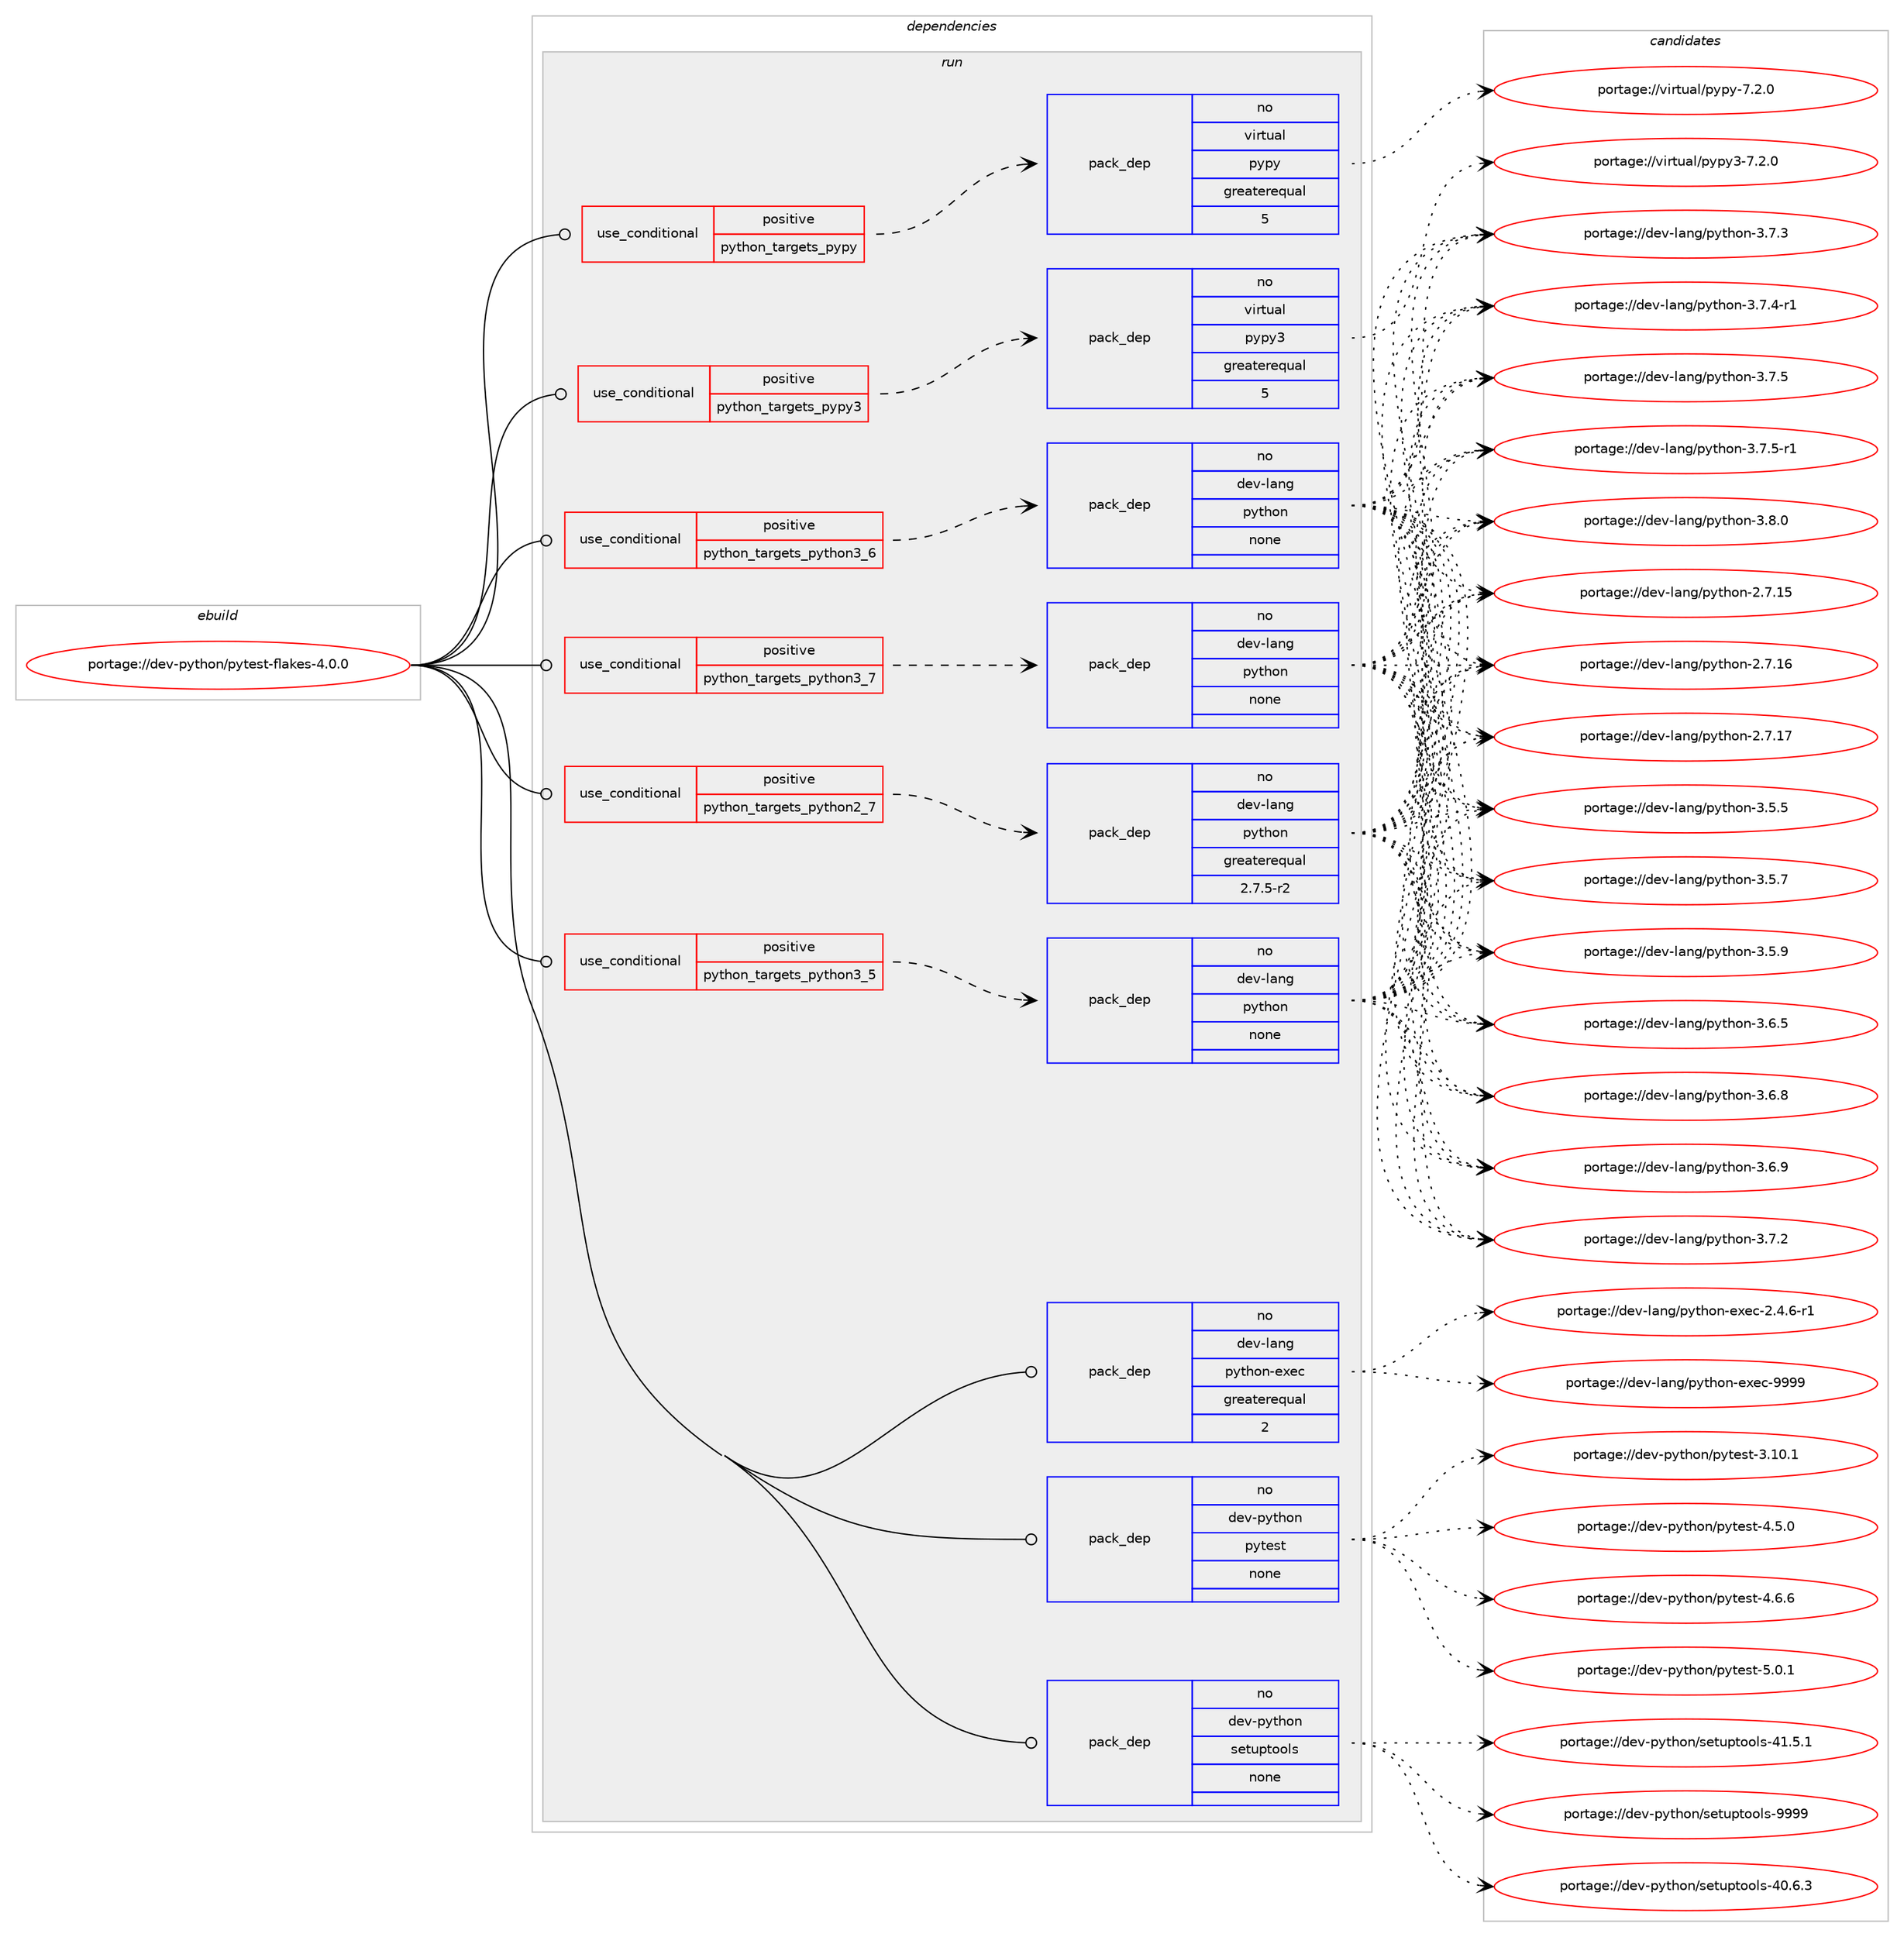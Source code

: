 digraph prolog {

# *************
# Graph options
# *************

newrank=true;
concentrate=true;
compound=true;
graph [rankdir=LR,fontname=Helvetica,fontsize=10,ranksep=1.5];#, ranksep=2.5, nodesep=0.2];
edge  [arrowhead=vee];
node  [fontname=Helvetica,fontsize=10];

# **********
# The ebuild
# **********

subgraph cluster_leftcol {
color=gray;
rank=same;
label=<<i>ebuild</i>>;
id [label="portage://dev-python/pytest-flakes-4.0.0", color=red, width=4, href="../dev-python/pytest-flakes-4.0.0.svg"];
}

# ****************
# The dependencies
# ****************

subgraph cluster_midcol {
color=gray;
label=<<i>dependencies</i>>;
subgraph cluster_compile {
fillcolor="#eeeeee";
style=filled;
label=<<i>compile</i>>;
}
subgraph cluster_compileandrun {
fillcolor="#eeeeee";
style=filled;
label=<<i>compile and run</i>>;
}
subgraph cluster_run {
fillcolor="#eeeeee";
style=filled;
label=<<i>run</i>>;
subgraph cond36348 {
dependency164455 [label=<<TABLE BORDER="0" CELLBORDER="1" CELLSPACING="0" CELLPADDING="4"><TR><TD ROWSPAN="3" CELLPADDING="10">use_conditional</TD></TR><TR><TD>positive</TD></TR><TR><TD>python_targets_pypy</TD></TR></TABLE>>, shape=none, color=red];
subgraph pack124720 {
dependency164456 [label=<<TABLE BORDER="0" CELLBORDER="1" CELLSPACING="0" CELLPADDING="4" WIDTH="220"><TR><TD ROWSPAN="6" CELLPADDING="30">pack_dep</TD></TR><TR><TD WIDTH="110">no</TD></TR><TR><TD>virtual</TD></TR><TR><TD>pypy</TD></TR><TR><TD>greaterequal</TD></TR><TR><TD>5</TD></TR></TABLE>>, shape=none, color=blue];
}
dependency164455:e -> dependency164456:w [weight=20,style="dashed",arrowhead="vee"];
}
id:e -> dependency164455:w [weight=20,style="solid",arrowhead="odot"];
subgraph cond36349 {
dependency164457 [label=<<TABLE BORDER="0" CELLBORDER="1" CELLSPACING="0" CELLPADDING="4"><TR><TD ROWSPAN="3" CELLPADDING="10">use_conditional</TD></TR><TR><TD>positive</TD></TR><TR><TD>python_targets_pypy3</TD></TR></TABLE>>, shape=none, color=red];
subgraph pack124721 {
dependency164458 [label=<<TABLE BORDER="0" CELLBORDER="1" CELLSPACING="0" CELLPADDING="4" WIDTH="220"><TR><TD ROWSPAN="6" CELLPADDING="30">pack_dep</TD></TR><TR><TD WIDTH="110">no</TD></TR><TR><TD>virtual</TD></TR><TR><TD>pypy3</TD></TR><TR><TD>greaterequal</TD></TR><TR><TD>5</TD></TR></TABLE>>, shape=none, color=blue];
}
dependency164457:e -> dependency164458:w [weight=20,style="dashed",arrowhead="vee"];
}
id:e -> dependency164457:w [weight=20,style="solid",arrowhead="odot"];
subgraph cond36350 {
dependency164459 [label=<<TABLE BORDER="0" CELLBORDER="1" CELLSPACING="0" CELLPADDING="4"><TR><TD ROWSPAN="3" CELLPADDING="10">use_conditional</TD></TR><TR><TD>positive</TD></TR><TR><TD>python_targets_python2_7</TD></TR></TABLE>>, shape=none, color=red];
subgraph pack124722 {
dependency164460 [label=<<TABLE BORDER="0" CELLBORDER="1" CELLSPACING="0" CELLPADDING="4" WIDTH="220"><TR><TD ROWSPAN="6" CELLPADDING="30">pack_dep</TD></TR><TR><TD WIDTH="110">no</TD></TR><TR><TD>dev-lang</TD></TR><TR><TD>python</TD></TR><TR><TD>greaterequal</TD></TR><TR><TD>2.7.5-r2</TD></TR></TABLE>>, shape=none, color=blue];
}
dependency164459:e -> dependency164460:w [weight=20,style="dashed",arrowhead="vee"];
}
id:e -> dependency164459:w [weight=20,style="solid",arrowhead="odot"];
subgraph cond36351 {
dependency164461 [label=<<TABLE BORDER="0" CELLBORDER="1" CELLSPACING="0" CELLPADDING="4"><TR><TD ROWSPAN="3" CELLPADDING="10">use_conditional</TD></TR><TR><TD>positive</TD></TR><TR><TD>python_targets_python3_5</TD></TR></TABLE>>, shape=none, color=red];
subgraph pack124723 {
dependency164462 [label=<<TABLE BORDER="0" CELLBORDER="1" CELLSPACING="0" CELLPADDING="4" WIDTH="220"><TR><TD ROWSPAN="6" CELLPADDING="30">pack_dep</TD></TR><TR><TD WIDTH="110">no</TD></TR><TR><TD>dev-lang</TD></TR><TR><TD>python</TD></TR><TR><TD>none</TD></TR><TR><TD></TD></TR></TABLE>>, shape=none, color=blue];
}
dependency164461:e -> dependency164462:w [weight=20,style="dashed",arrowhead="vee"];
}
id:e -> dependency164461:w [weight=20,style="solid",arrowhead="odot"];
subgraph cond36352 {
dependency164463 [label=<<TABLE BORDER="0" CELLBORDER="1" CELLSPACING="0" CELLPADDING="4"><TR><TD ROWSPAN="3" CELLPADDING="10">use_conditional</TD></TR><TR><TD>positive</TD></TR><TR><TD>python_targets_python3_6</TD></TR></TABLE>>, shape=none, color=red];
subgraph pack124724 {
dependency164464 [label=<<TABLE BORDER="0" CELLBORDER="1" CELLSPACING="0" CELLPADDING="4" WIDTH="220"><TR><TD ROWSPAN="6" CELLPADDING="30">pack_dep</TD></TR><TR><TD WIDTH="110">no</TD></TR><TR><TD>dev-lang</TD></TR><TR><TD>python</TD></TR><TR><TD>none</TD></TR><TR><TD></TD></TR></TABLE>>, shape=none, color=blue];
}
dependency164463:e -> dependency164464:w [weight=20,style="dashed",arrowhead="vee"];
}
id:e -> dependency164463:w [weight=20,style="solid",arrowhead="odot"];
subgraph cond36353 {
dependency164465 [label=<<TABLE BORDER="0" CELLBORDER="1" CELLSPACING="0" CELLPADDING="4"><TR><TD ROWSPAN="3" CELLPADDING="10">use_conditional</TD></TR><TR><TD>positive</TD></TR><TR><TD>python_targets_python3_7</TD></TR></TABLE>>, shape=none, color=red];
subgraph pack124725 {
dependency164466 [label=<<TABLE BORDER="0" CELLBORDER="1" CELLSPACING="0" CELLPADDING="4" WIDTH="220"><TR><TD ROWSPAN="6" CELLPADDING="30">pack_dep</TD></TR><TR><TD WIDTH="110">no</TD></TR><TR><TD>dev-lang</TD></TR><TR><TD>python</TD></TR><TR><TD>none</TD></TR><TR><TD></TD></TR></TABLE>>, shape=none, color=blue];
}
dependency164465:e -> dependency164466:w [weight=20,style="dashed",arrowhead="vee"];
}
id:e -> dependency164465:w [weight=20,style="solid",arrowhead="odot"];
subgraph pack124726 {
dependency164467 [label=<<TABLE BORDER="0" CELLBORDER="1" CELLSPACING="0" CELLPADDING="4" WIDTH="220"><TR><TD ROWSPAN="6" CELLPADDING="30">pack_dep</TD></TR><TR><TD WIDTH="110">no</TD></TR><TR><TD>dev-lang</TD></TR><TR><TD>python-exec</TD></TR><TR><TD>greaterequal</TD></TR><TR><TD>2</TD></TR></TABLE>>, shape=none, color=blue];
}
id:e -> dependency164467:w [weight=20,style="solid",arrowhead="odot"];
subgraph pack124727 {
dependency164468 [label=<<TABLE BORDER="0" CELLBORDER="1" CELLSPACING="0" CELLPADDING="4" WIDTH="220"><TR><TD ROWSPAN="6" CELLPADDING="30">pack_dep</TD></TR><TR><TD WIDTH="110">no</TD></TR><TR><TD>dev-python</TD></TR><TR><TD>pytest</TD></TR><TR><TD>none</TD></TR><TR><TD></TD></TR></TABLE>>, shape=none, color=blue];
}
id:e -> dependency164468:w [weight=20,style="solid",arrowhead="odot"];
subgraph pack124728 {
dependency164469 [label=<<TABLE BORDER="0" CELLBORDER="1" CELLSPACING="0" CELLPADDING="4" WIDTH="220"><TR><TD ROWSPAN="6" CELLPADDING="30">pack_dep</TD></TR><TR><TD WIDTH="110">no</TD></TR><TR><TD>dev-python</TD></TR><TR><TD>setuptools</TD></TR><TR><TD>none</TD></TR><TR><TD></TD></TR></TABLE>>, shape=none, color=blue];
}
id:e -> dependency164469:w [weight=20,style="solid",arrowhead="odot"];
}
}

# **************
# The candidates
# **************

subgraph cluster_choices {
rank=same;
color=gray;
label=<<i>candidates</i>>;

subgraph choice124720 {
color=black;
nodesep=1;
choiceportage1181051141161179710847112121112121455546504648 [label="portage://virtual/pypy-7.2.0", color=red, width=4,href="../virtual/pypy-7.2.0.svg"];
dependency164456:e -> choiceportage1181051141161179710847112121112121455546504648:w [style=dotted,weight="100"];
}
subgraph choice124721 {
color=black;
nodesep=1;
choiceportage118105114116117971084711212111212151455546504648 [label="portage://virtual/pypy3-7.2.0", color=red, width=4,href="../virtual/pypy3-7.2.0.svg"];
dependency164458:e -> choiceportage118105114116117971084711212111212151455546504648:w [style=dotted,weight="100"];
}
subgraph choice124722 {
color=black;
nodesep=1;
choiceportage10010111845108971101034711212111610411111045504655464953 [label="portage://dev-lang/python-2.7.15", color=red, width=4,href="../dev-lang/python-2.7.15.svg"];
choiceportage10010111845108971101034711212111610411111045504655464954 [label="portage://dev-lang/python-2.7.16", color=red, width=4,href="../dev-lang/python-2.7.16.svg"];
choiceportage10010111845108971101034711212111610411111045504655464955 [label="portage://dev-lang/python-2.7.17", color=red, width=4,href="../dev-lang/python-2.7.17.svg"];
choiceportage100101118451089711010347112121116104111110455146534653 [label="portage://dev-lang/python-3.5.5", color=red, width=4,href="../dev-lang/python-3.5.5.svg"];
choiceportage100101118451089711010347112121116104111110455146534655 [label="portage://dev-lang/python-3.5.7", color=red, width=4,href="../dev-lang/python-3.5.7.svg"];
choiceportage100101118451089711010347112121116104111110455146534657 [label="portage://dev-lang/python-3.5.9", color=red, width=4,href="../dev-lang/python-3.5.9.svg"];
choiceportage100101118451089711010347112121116104111110455146544653 [label="portage://dev-lang/python-3.6.5", color=red, width=4,href="../dev-lang/python-3.6.5.svg"];
choiceportage100101118451089711010347112121116104111110455146544656 [label="portage://dev-lang/python-3.6.8", color=red, width=4,href="../dev-lang/python-3.6.8.svg"];
choiceportage100101118451089711010347112121116104111110455146544657 [label="portage://dev-lang/python-3.6.9", color=red, width=4,href="../dev-lang/python-3.6.9.svg"];
choiceportage100101118451089711010347112121116104111110455146554650 [label="portage://dev-lang/python-3.7.2", color=red, width=4,href="../dev-lang/python-3.7.2.svg"];
choiceportage100101118451089711010347112121116104111110455146554651 [label="portage://dev-lang/python-3.7.3", color=red, width=4,href="../dev-lang/python-3.7.3.svg"];
choiceportage1001011184510897110103471121211161041111104551465546524511449 [label="portage://dev-lang/python-3.7.4-r1", color=red, width=4,href="../dev-lang/python-3.7.4-r1.svg"];
choiceportage100101118451089711010347112121116104111110455146554653 [label="portage://dev-lang/python-3.7.5", color=red, width=4,href="../dev-lang/python-3.7.5.svg"];
choiceportage1001011184510897110103471121211161041111104551465546534511449 [label="portage://dev-lang/python-3.7.5-r1", color=red, width=4,href="../dev-lang/python-3.7.5-r1.svg"];
choiceportage100101118451089711010347112121116104111110455146564648 [label="portage://dev-lang/python-3.8.0", color=red, width=4,href="../dev-lang/python-3.8.0.svg"];
dependency164460:e -> choiceportage10010111845108971101034711212111610411111045504655464953:w [style=dotted,weight="100"];
dependency164460:e -> choiceportage10010111845108971101034711212111610411111045504655464954:w [style=dotted,weight="100"];
dependency164460:e -> choiceportage10010111845108971101034711212111610411111045504655464955:w [style=dotted,weight="100"];
dependency164460:e -> choiceportage100101118451089711010347112121116104111110455146534653:w [style=dotted,weight="100"];
dependency164460:e -> choiceportage100101118451089711010347112121116104111110455146534655:w [style=dotted,weight="100"];
dependency164460:e -> choiceportage100101118451089711010347112121116104111110455146534657:w [style=dotted,weight="100"];
dependency164460:e -> choiceportage100101118451089711010347112121116104111110455146544653:w [style=dotted,weight="100"];
dependency164460:e -> choiceportage100101118451089711010347112121116104111110455146544656:w [style=dotted,weight="100"];
dependency164460:e -> choiceportage100101118451089711010347112121116104111110455146544657:w [style=dotted,weight="100"];
dependency164460:e -> choiceportage100101118451089711010347112121116104111110455146554650:w [style=dotted,weight="100"];
dependency164460:e -> choiceportage100101118451089711010347112121116104111110455146554651:w [style=dotted,weight="100"];
dependency164460:e -> choiceportage1001011184510897110103471121211161041111104551465546524511449:w [style=dotted,weight="100"];
dependency164460:e -> choiceportage100101118451089711010347112121116104111110455146554653:w [style=dotted,weight="100"];
dependency164460:e -> choiceportage1001011184510897110103471121211161041111104551465546534511449:w [style=dotted,weight="100"];
dependency164460:e -> choiceportage100101118451089711010347112121116104111110455146564648:w [style=dotted,weight="100"];
}
subgraph choice124723 {
color=black;
nodesep=1;
choiceportage10010111845108971101034711212111610411111045504655464953 [label="portage://dev-lang/python-2.7.15", color=red, width=4,href="../dev-lang/python-2.7.15.svg"];
choiceportage10010111845108971101034711212111610411111045504655464954 [label="portage://dev-lang/python-2.7.16", color=red, width=4,href="../dev-lang/python-2.7.16.svg"];
choiceportage10010111845108971101034711212111610411111045504655464955 [label="portage://dev-lang/python-2.7.17", color=red, width=4,href="../dev-lang/python-2.7.17.svg"];
choiceportage100101118451089711010347112121116104111110455146534653 [label="portage://dev-lang/python-3.5.5", color=red, width=4,href="../dev-lang/python-3.5.5.svg"];
choiceportage100101118451089711010347112121116104111110455146534655 [label="portage://dev-lang/python-3.5.7", color=red, width=4,href="../dev-lang/python-3.5.7.svg"];
choiceportage100101118451089711010347112121116104111110455146534657 [label="portage://dev-lang/python-3.5.9", color=red, width=4,href="../dev-lang/python-3.5.9.svg"];
choiceportage100101118451089711010347112121116104111110455146544653 [label="portage://dev-lang/python-3.6.5", color=red, width=4,href="../dev-lang/python-3.6.5.svg"];
choiceportage100101118451089711010347112121116104111110455146544656 [label="portage://dev-lang/python-3.6.8", color=red, width=4,href="../dev-lang/python-3.6.8.svg"];
choiceportage100101118451089711010347112121116104111110455146544657 [label="portage://dev-lang/python-3.6.9", color=red, width=4,href="../dev-lang/python-3.6.9.svg"];
choiceportage100101118451089711010347112121116104111110455146554650 [label="portage://dev-lang/python-3.7.2", color=red, width=4,href="../dev-lang/python-3.7.2.svg"];
choiceportage100101118451089711010347112121116104111110455146554651 [label="portage://dev-lang/python-3.7.3", color=red, width=4,href="../dev-lang/python-3.7.3.svg"];
choiceportage1001011184510897110103471121211161041111104551465546524511449 [label="portage://dev-lang/python-3.7.4-r1", color=red, width=4,href="../dev-lang/python-3.7.4-r1.svg"];
choiceportage100101118451089711010347112121116104111110455146554653 [label="portage://dev-lang/python-3.7.5", color=red, width=4,href="../dev-lang/python-3.7.5.svg"];
choiceportage1001011184510897110103471121211161041111104551465546534511449 [label="portage://dev-lang/python-3.7.5-r1", color=red, width=4,href="../dev-lang/python-3.7.5-r1.svg"];
choiceportage100101118451089711010347112121116104111110455146564648 [label="portage://dev-lang/python-3.8.0", color=red, width=4,href="../dev-lang/python-3.8.0.svg"];
dependency164462:e -> choiceportage10010111845108971101034711212111610411111045504655464953:w [style=dotted,weight="100"];
dependency164462:e -> choiceportage10010111845108971101034711212111610411111045504655464954:w [style=dotted,weight="100"];
dependency164462:e -> choiceportage10010111845108971101034711212111610411111045504655464955:w [style=dotted,weight="100"];
dependency164462:e -> choiceportage100101118451089711010347112121116104111110455146534653:w [style=dotted,weight="100"];
dependency164462:e -> choiceportage100101118451089711010347112121116104111110455146534655:w [style=dotted,weight="100"];
dependency164462:e -> choiceportage100101118451089711010347112121116104111110455146534657:w [style=dotted,weight="100"];
dependency164462:e -> choiceportage100101118451089711010347112121116104111110455146544653:w [style=dotted,weight="100"];
dependency164462:e -> choiceportage100101118451089711010347112121116104111110455146544656:w [style=dotted,weight="100"];
dependency164462:e -> choiceportage100101118451089711010347112121116104111110455146544657:w [style=dotted,weight="100"];
dependency164462:e -> choiceportage100101118451089711010347112121116104111110455146554650:w [style=dotted,weight="100"];
dependency164462:e -> choiceportage100101118451089711010347112121116104111110455146554651:w [style=dotted,weight="100"];
dependency164462:e -> choiceportage1001011184510897110103471121211161041111104551465546524511449:w [style=dotted,weight="100"];
dependency164462:e -> choiceportage100101118451089711010347112121116104111110455146554653:w [style=dotted,weight="100"];
dependency164462:e -> choiceportage1001011184510897110103471121211161041111104551465546534511449:w [style=dotted,weight="100"];
dependency164462:e -> choiceportage100101118451089711010347112121116104111110455146564648:w [style=dotted,weight="100"];
}
subgraph choice124724 {
color=black;
nodesep=1;
choiceportage10010111845108971101034711212111610411111045504655464953 [label="portage://dev-lang/python-2.7.15", color=red, width=4,href="../dev-lang/python-2.7.15.svg"];
choiceportage10010111845108971101034711212111610411111045504655464954 [label="portage://dev-lang/python-2.7.16", color=red, width=4,href="../dev-lang/python-2.7.16.svg"];
choiceportage10010111845108971101034711212111610411111045504655464955 [label="portage://dev-lang/python-2.7.17", color=red, width=4,href="../dev-lang/python-2.7.17.svg"];
choiceportage100101118451089711010347112121116104111110455146534653 [label="portage://dev-lang/python-3.5.5", color=red, width=4,href="../dev-lang/python-3.5.5.svg"];
choiceportage100101118451089711010347112121116104111110455146534655 [label="portage://dev-lang/python-3.5.7", color=red, width=4,href="../dev-lang/python-3.5.7.svg"];
choiceportage100101118451089711010347112121116104111110455146534657 [label="portage://dev-lang/python-3.5.9", color=red, width=4,href="../dev-lang/python-3.5.9.svg"];
choiceportage100101118451089711010347112121116104111110455146544653 [label="portage://dev-lang/python-3.6.5", color=red, width=4,href="../dev-lang/python-3.6.5.svg"];
choiceportage100101118451089711010347112121116104111110455146544656 [label="portage://dev-lang/python-3.6.8", color=red, width=4,href="../dev-lang/python-3.6.8.svg"];
choiceportage100101118451089711010347112121116104111110455146544657 [label="portage://dev-lang/python-3.6.9", color=red, width=4,href="../dev-lang/python-3.6.9.svg"];
choiceportage100101118451089711010347112121116104111110455146554650 [label="portage://dev-lang/python-3.7.2", color=red, width=4,href="../dev-lang/python-3.7.2.svg"];
choiceportage100101118451089711010347112121116104111110455146554651 [label="portage://dev-lang/python-3.7.3", color=red, width=4,href="../dev-lang/python-3.7.3.svg"];
choiceportage1001011184510897110103471121211161041111104551465546524511449 [label="portage://dev-lang/python-3.7.4-r1", color=red, width=4,href="../dev-lang/python-3.7.4-r1.svg"];
choiceportage100101118451089711010347112121116104111110455146554653 [label="portage://dev-lang/python-3.7.5", color=red, width=4,href="../dev-lang/python-3.7.5.svg"];
choiceportage1001011184510897110103471121211161041111104551465546534511449 [label="portage://dev-lang/python-3.7.5-r1", color=red, width=4,href="../dev-lang/python-3.7.5-r1.svg"];
choiceportage100101118451089711010347112121116104111110455146564648 [label="portage://dev-lang/python-3.8.0", color=red, width=4,href="../dev-lang/python-3.8.0.svg"];
dependency164464:e -> choiceportage10010111845108971101034711212111610411111045504655464953:w [style=dotted,weight="100"];
dependency164464:e -> choiceportage10010111845108971101034711212111610411111045504655464954:w [style=dotted,weight="100"];
dependency164464:e -> choiceportage10010111845108971101034711212111610411111045504655464955:w [style=dotted,weight="100"];
dependency164464:e -> choiceportage100101118451089711010347112121116104111110455146534653:w [style=dotted,weight="100"];
dependency164464:e -> choiceportage100101118451089711010347112121116104111110455146534655:w [style=dotted,weight="100"];
dependency164464:e -> choiceportage100101118451089711010347112121116104111110455146534657:w [style=dotted,weight="100"];
dependency164464:e -> choiceportage100101118451089711010347112121116104111110455146544653:w [style=dotted,weight="100"];
dependency164464:e -> choiceportage100101118451089711010347112121116104111110455146544656:w [style=dotted,weight="100"];
dependency164464:e -> choiceportage100101118451089711010347112121116104111110455146544657:w [style=dotted,weight="100"];
dependency164464:e -> choiceportage100101118451089711010347112121116104111110455146554650:w [style=dotted,weight="100"];
dependency164464:e -> choiceportage100101118451089711010347112121116104111110455146554651:w [style=dotted,weight="100"];
dependency164464:e -> choiceportage1001011184510897110103471121211161041111104551465546524511449:w [style=dotted,weight="100"];
dependency164464:e -> choiceportage100101118451089711010347112121116104111110455146554653:w [style=dotted,weight="100"];
dependency164464:e -> choiceportage1001011184510897110103471121211161041111104551465546534511449:w [style=dotted,weight="100"];
dependency164464:e -> choiceportage100101118451089711010347112121116104111110455146564648:w [style=dotted,weight="100"];
}
subgraph choice124725 {
color=black;
nodesep=1;
choiceportage10010111845108971101034711212111610411111045504655464953 [label="portage://dev-lang/python-2.7.15", color=red, width=4,href="../dev-lang/python-2.7.15.svg"];
choiceportage10010111845108971101034711212111610411111045504655464954 [label="portage://dev-lang/python-2.7.16", color=red, width=4,href="../dev-lang/python-2.7.16.svg"];
choiceportage10010111845108971101034711212111610411111045504655464955 [label="portage://dev-lang/python-2.7.17", color=red, width=4,href="../dev-lang/python-2.7.17.svg"];
choiceportage100101118451089711010347112121116104111110455146534653 [label="portage://dev-lang/python-3.5.5", color=red, width=4,href="../dev-lang/python-3.5.5.svg"];
choiceportage100101118451089711010347112121116104111110455146534655 [label="portage://dev-lang/python-3.5.7", color=red, width=4,href="../dev-lang/python-3.5.7.svg"];
choiceportage100101118451089711010347112121116104111110455146534657 [label="portage://dev-lang/python-3.5.9", color=red, width=4,href="../dev-lang/python-3.5.9.svg"];
choiceportage100101118451089711010347112121116104111110455146544653 [label="portage://dev-lang/python-3.6.5", color=red, width=4,href="../dev-lang/python-3.6.5.svg"];
choiceportage100101118451089711010347112121116104111110455146544656 [label="portage://dev-lang/python-3.6.8", color=red, width=4,href="../dev-lang/python-3.6.8.svg"];
choiceportage100101118451089711010347112121116104111110455146544657 [label="portage://dev-lang/python-3.6.9", color=red, width=4,href="../dev-lang/python-3.6.9.svg"];
choiceportage100101118451089711010347112121116104111110455146554650 [label="portage://dev-lang/python-3.7.2", color=red, width=4,href="../dev-lang/python-3.7.2.svg"];
choiceportage100101118451089711010347112121116104111110455146554651 [label="portage://dev-lang/python-3.7.3", color=red, width=4,href="../dev-lang/python-3.7.3.svg"];
choiceportage1001011184510897110103471121211161041111104551465546524511449 [label="portage://dev-lang/python-3.7.4-r1", color=red, width=4,href="../dev-lang/python-3.7.4-r1.svg"];
choiceportage100101118451089711010347112121116104111110455146554653 [label="portage://dev-lang/python-3.7.5", color=red, width=4,href="../dev-lang/python-3.7.5.svg"];
choiceportage1001011184510897110103471121211161041111104551465546534511449 [label="portage://dev-lang/python-3.7.5-r1", color=red, width=4,href="../dev-lang/python-3.7.5-r1.svg"];
choiceportage100101118451089711010347112121116104111110455146564648 [label="portage://dev-lang/python-3.8.0", color=red, width=4,href="../dev-lang/python-3.8.0.svg"];
dependency164466:e -> choiceportage10010111845108971101034711212111610411111045504655464953:w [style=dotted,weight="100"];
dependency164466:e -> choiceportage10010111845108971101034711212111610411111045504655464954:w [style=dotted,weight="100"];
dependency164466:e -> choiceportage10010111845108971101034711212111610411111045504655464955:w [style=dotted,weight="100"];
dependency164466:e -> choiceportage100101118451089711010347112121116104111110455146534653:w [style=dotted,weight="100"];
dependency164466:e -> choiceportage100101118451089711010347112121116104111110455146534655:w [style=dotted,weight="100"];
dependency164466:e -> choiceportage100101118451089711010347112121116104111110455146534657:w [style=dotted,weight="100"];
dependency164466:e -> choiceportage100101118451089711010347112121116104111110455146544653:w [style=dotted,weight="100"];
dependency164466:e -> choiceportage100101118451089711010347112121116104111110455146544656:w [style=dotted,weight="100"];
dependency164466:e -> choiceportage100101118451089711010347112121116104111110455146544657:w [style=dotted,weight="100"];
dependency164466:e -> choiceportage100101118451089711010347112121116104111110455146554650:w [style=dotted,weight="100"];
dependency164466:e -> choiceportage100101118451089711010347112121116104111110455146554651:w [style=dotted,weight="100"];
dependency164466:e -> choiceportage1001011184510897110103471121211161041111104551465546524511449:w [style=dotted,weight="100"];
dependency164466:e -> choiceportage100101118451089711010347112121116104111110455146554653:w [style=dotted,weight="100"];
dependency164466:e -> choiceportage1001011184510897110103471121211161041111104551465546534511449:w [style=dotted,weight="100"];
dependency164466:e -> choiceportage100101118451089711010347112121116104111110455146564648:w [style=dotted,weight="100"];
}
subgraph choice124726 {
color=black;
nodesep=1;
choiceportage10010111845108971101034711212111610411111045101120101994550465246544511449 [label="portage://dev-lang/python-exec-2.4.6-r1", color=red, width=4,href="../dev-lang/python-exec-2.4.6-r1.svg"];
choiceportage10010111845108971101034711212111610411111045101120101994557575757 [label="portage://dev-lang/python-exec-9999", color=red, width=4,href="../dev-lang/python-exec-9999.svg"];
dependency164467:e -> choiceportage10010111845108971101034711212111610411111045101120101994550465246544511449:w [style=dotted,weight="100"];
dependency164467:e -> choiceportage10010111845108971101034711212111610411111045101120101994557575757:w [style=dotted,weight="100"];
}
subgraph choice124727 {
color=black;
nodesep=1;
choiceportage100101118451121211161041111104711212111610111511645514649484649 [label="portage://dev-python/pytest-3.10.1", color=red, width=4,href="../dev-python/pytest-3.10.1.svg"];
choiceportage1001011184511212111610411111047112121116101115116455246534648 [label="portage://dev-python/pytest-4.5.0", color=red, width=4,href="../dev-python/pytest-4.5.0.svg"];
choiceportage1001011184511212111610411111047112121116101115116455246544654 [label="portage://dev-python/pytest-4.6.6", color=red, width=4,href="../dev-python/pytest-4.6.6.svg"];
choiceportage1001011184511212111610411111047112121116101115116455346484649 [label="portage://dev-python/pytest-5.0.1", color=red, width=4,href="../dev-python/pytest-5.0.1.svg"];
dependency164468:e -> choiceportage100101118451121211161041111104711212111610111511645514649484649:w [style=dotted,weight="100"];
dependency164468:e -> choiceportage1001011184511212111610411111047112121116101115116455246534648:w [style=dotted,weight="100"];
dependency164468:e -> choiceportage1001011184511212111610411111047112121116101115116455246544654:w [style=dotted,weight="100"];
dependency164468:e -> choiceportage1001011184511212111610411111047112121116101115116455346484649:w [style=dotted,weight="100"];
}
subgraph choice124728 {
color=black;
nodesep=1;
choiceportage100101118451121211161041111104711510111611711211611111110811545524846544651 [label="portage://dev-python/setuptools-40.6.3", color=red, width=4,href="../dev-python/setuptools-40.6.3.svg"];
choiceportage100101118451121211161041111104711510111611711211611111110811545524946534649 [label="portage://dev-python/setuptools-41.5.1", color=red, width=4,href="../dev-python/setuptools-41.5.1.svg"];
choiceportage10010111845112121116104111110471151011161171121161111111081154557575757 [label="portage://dev-python/setuptools-9999", color=red, width=4,href="../dev-python/setuptools-9999.svg"];
dependency164469:e -> choiceportage100101118451121211161041111104711510111611711211611111110811545524846544651:w [style=dotted,weight="100"];
dependency164469:e -> choiceportage100101118451121211161041111104711510111611711211611111110811545524946534649:w [style=dotted,weight="100"];
dependency164469:e -> choiceportage10010111845112121116104111110471151011161171121161111111081154557575757:w [style=dotted,weight="100"];
}
}

}
